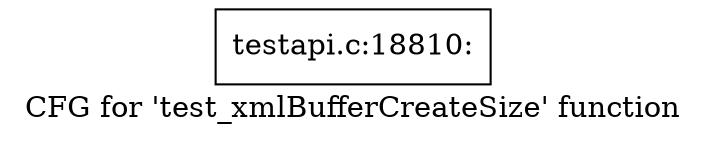 digraph "CFG for 'test_xmlBufferCreateSize' function" {
	label="CFG for 'test_xmlBufferCreateSize' function";

	Node0x4b19e50 [shape=record,label="{testapi.c:18810:}"];
}
